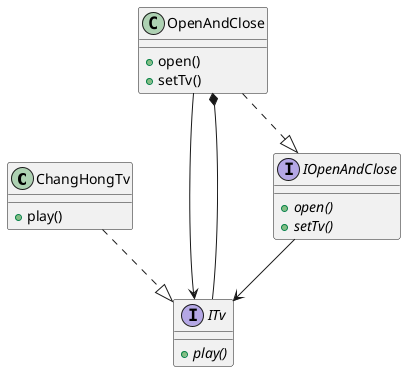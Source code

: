 @startuml
class ChangHongTv {
    + play()
}
interface ITv {
    {abstract} + play()
}
ChangHongTv ..|> ITv
interface IOpenAndClose {
    {abstract} + open()
    {abstract} + setTv()
}
class OpenAndClose {
    + open()
    + setTv()
}
OpenAndClose ..|> IOpenAndClose
OpenAndClose --> ITv
OpenAndClose *-- ITv
IOpenAndClose --> ITv
@enduml